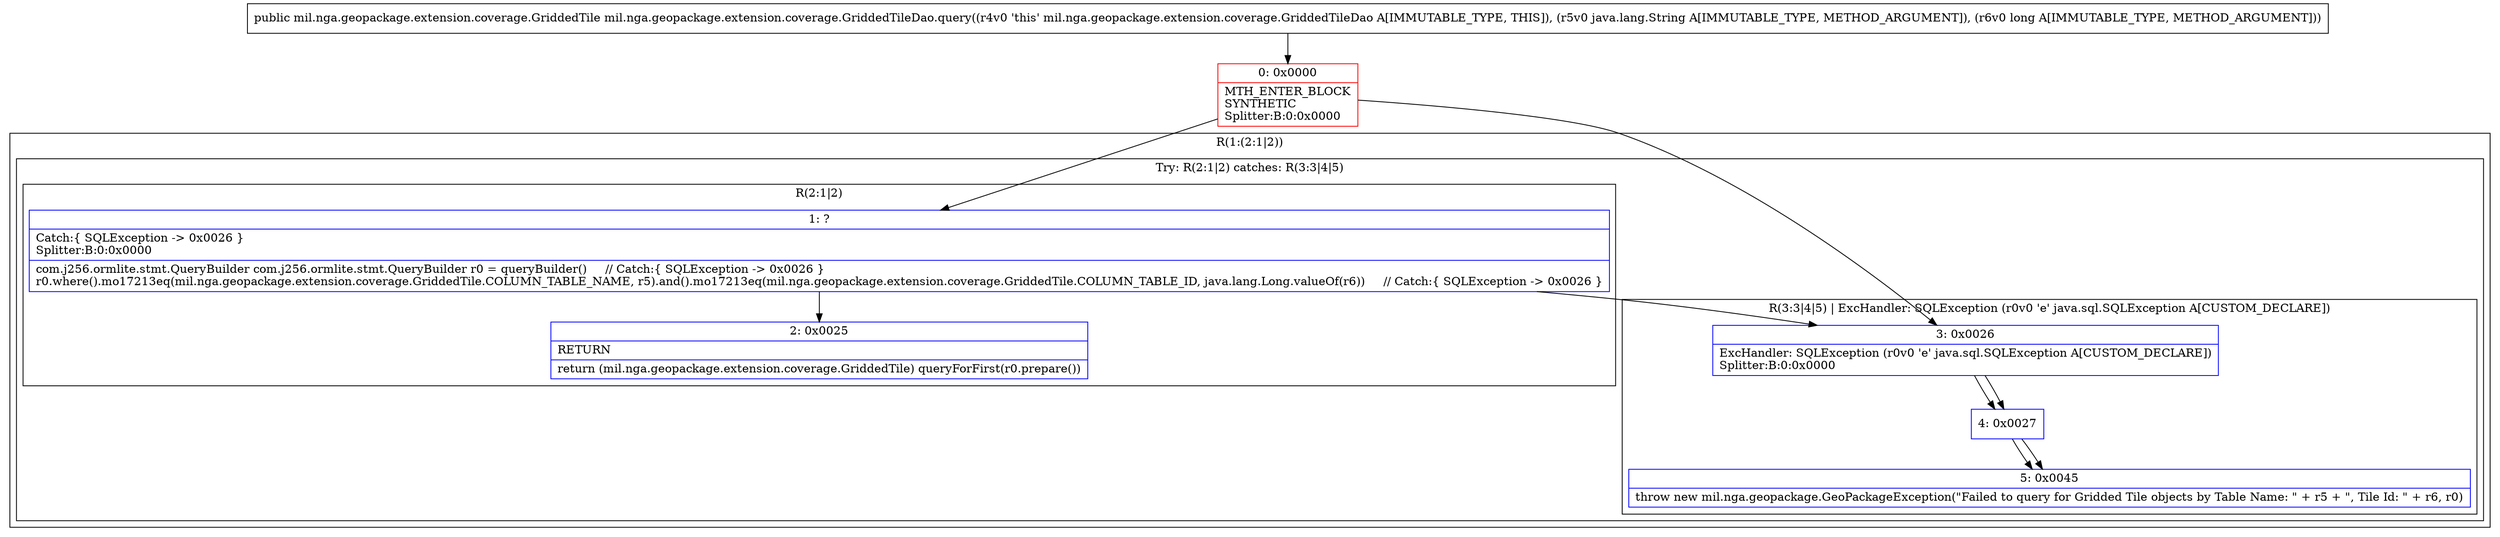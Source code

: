 digraph "CFG formil.nga.geopackage.extension.coverage.GriddedTileDao.query(Ljava\/lang\/String;J)Lmil\/nga\/geopackage\/extension\/coverage\/GriddedTile;" {
subgraph cluster_Region_577934421 {
label = "R(1:(2:1|2))";
node [shape=record,color=blue];
subgraph cluster_TryCatchRegion_1961928680 {
label = "Try: R(2:1|2) catches: R(3:3|4|5)";
node [shape=record,color=blue];
subgraph cluster_Region_845559 {
label = "R(2:1|2)";
node [shape=record,color=blue];
Node_1 [shape=record,label="{1\:\ ?|Catch:\{ SQLException \-\> 0x0026 \}\lSplitter:B:0:0x0000\l|com.j256.ormlite.stmt.QueryBuilder com.j256.ormlite.stmt.QueryBuilder r0 = queryBuilder()     \/\/ Catch:\{ SQLException \-\> 0x0026 \}\lr0.where().mo17213eq(mil.nga.geopackage.extension.coverage.GriddedTile.COLUMN_TABLE_NAME, r5).and().mo17213eq(mil.nga.geopackage.extension.coverage.GriddedTile.COLUMN_TABLE_ID, java.lang.Long.valueOf(r6))     \/\/ Catch:\{ SQLException \-\> 0x0026 \}\l}"];
Node_2 [shape=record,label="{2\:\ 0x0025|RETURN\l|return (mil.nga.geopackage.extension.coverage.GriddedTile) queryForFirst(r0.prepare())\l}"];
}
subgraph cluster_Region_233909428 {
label = "R(3:3|4|5) | ExcHandler: SQLException (r0v0 'e' java.sql.SQLException A[CUSTOM_DECLARE])\l";
node [shape=record,color=blue];
Node_3 [shape=record,label="{3\:\ 0x0026|ExcHandler: SQLException (r0v0 'e' java.sql.SQLException A[CUSTOM_DECLARE])\lSplitter:B:0:0x0000\l}"];
Node_4 [shape=record,label="{4\:\ 0x0027}"];
Node_5 [shape=record,label="{5\:\ 0x0045|throw new mil.nga.geopackage.GeoPackageException(\"Failed to query for Gridded Tile objects by Table Name: \" + r5 + \", Tile Id: \" + r6, r0)\l}"];
}
}
}
subgraph cluster_Region_233909428 {
label = "R(3:3|4|5) | ExcHandler: SQLException (r0v0 'e' java.sql.SQLException A[CUSTOM_DECLARE])\l";
node [shape=record,color=blue];
Node_3 [shape=record,label="{3\:\ 0x0026|ExcHandler: SQLException (r0v0 'e' java.sql.SQLException A[CUSTOM_DECLARE])\lSplitter:B:0:0x0000\l}"];
Node_4 [shape=record,label="{4\:\ 0x0027}"];
Node_5 [shape=record,label="{5\:\ 0x0045|throw new mil.nga.geopackage.GeoPackageException(\"Failed to query for Gridded Tile objects by Table Name: \" + r5 + \", Tile Id: \" + r6, r0)\l}"];
}
Node_0 [shape=record,color=red,label="{0\:\ 0x0000|MTH_ENTER_BLOCK\lSYNTHETIC\lSplitter:B:0:0x0000\l}"];
MethodNode[shape=record,label="{public mil.nga.geopackage.extension.coverage.GriddedTile mil.nga.geopackage.extension.coverage.GriddedTileDao.query((r4v0 'this' mil.nga.geopackage.extension.coverage.GriddedTileDao A[IMMUTABLE_TYPE, THIS]), (r5v0 java.lang.String A[IMMUTABLE_TYPE, METHOD_ARGUMENT]), (r6v0 long A[IMMUTABLE_TYPE, METHOD_ARGUMENT])) }"];
MethodNode -> Node_0;
Node_1 -> Node_2;
Node_1 -> Node_3;
Node_3 -> Node_4;
Node_4 -> Node_5;
Node_3 -> Node_4;
Node_4 -> Node_5;
Node_0 -> Node_1;
Node_0 -> Node_3;
}

